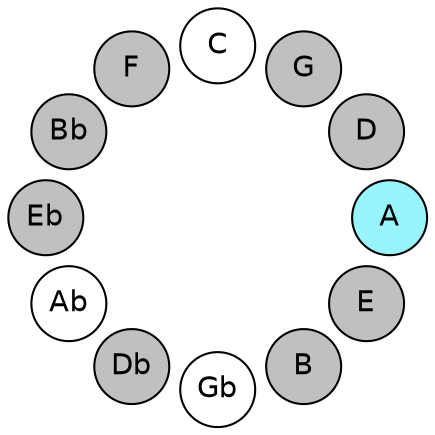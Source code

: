 
graph {

layout = circo;
mindist = .1

node [shape = circle, fontname = Helvetica, margin = 0, style = filled]
edge [style=invis]

subgraph 1 {
	E -- B -- Gb -- Db -- Ab -- Eb -- Bb -- F -- C -- G -- D -- A -- E
}

E [fillcolor = gray];
B [fillcolor = gray];
Gb [fillcolor = white];
Db [fillcolor = gray];
Ab [fillcolor = white];
Eb [fillcolor = gray];
Bb [fillcolor = gray];
F [fillcolor = gray];
C [fillcolor = white];
G [fillcolor = gray];
D [fillcolor = gray];
A [fillcolor = cadetblue1];
}
